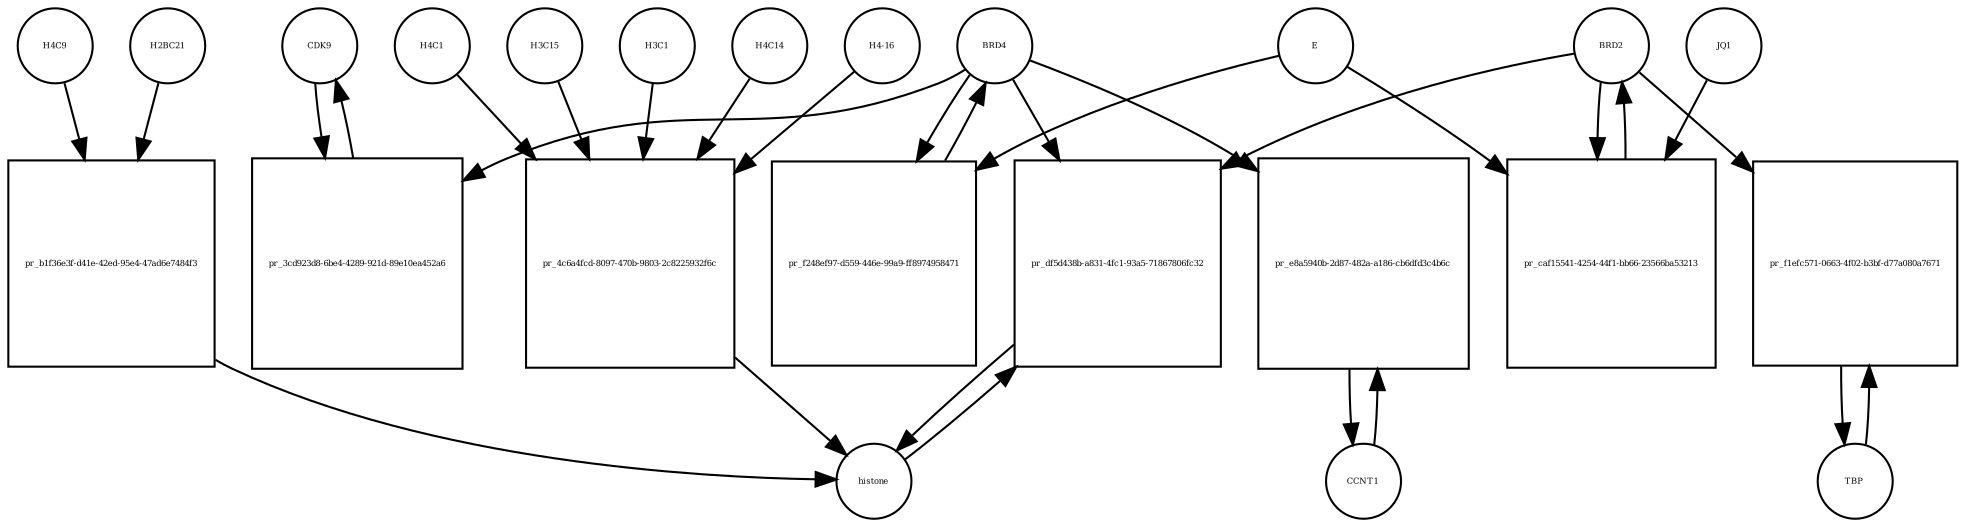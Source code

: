 strict digraph  {
CDK9 [annotation="", bipartite=0, cls=macromolecule, fontsize=4, label=CDK9, shape=circle];
"pr_3cd923d8-6be4-4289-921d-89e10ea452a6" [annotation="", bipartite=1, cls=process, fontsize=4, label="pr_3cd923d8-6be4-4289-921d-89e10ea452a6", shape=square];
BRD4 [annotation="", bipartite=0, cls=macromolecule, fontsize=4, label=BRD4, shape=circle];
CCNT1 [annotation="", bipartite=0, cls=macromolecule, fontsize=4, label=CCNT1, shape=circle];
"pr_e8a5940b-2d87-482a-a186-cb6dfd3c4b6c" [annotation="", bipartite=1, cls=process, fontsize=4, label="pr_e8a5940b-2d87-482a-a186-cb6dfd3c4b6c", shape=square];
histone [annotation="", bipartite=0, cls=complex, fontsize=4, label=histone, shape=circle];
"pr_df5d438b-a831-4fc1-93a5-71867806fc32" [annotation="", bipartite=1, cls=process, fontsize=4, label="pr_df5d438b-a831-4fc1-93a5-71867806fc32", shape=square];
BRD2 [annotation="", bipartite=0, cls=macromolecule, fontsize=4, label=BRD2, shape=circle];
"pr_f248ef97-d559-446e-99a9-ff8974958471" [annotation="", bipartite=1, cls=process, fontsize=4, label="pr_f248ef97-d559-446e-99a9-ff8974958471", shape=square];
E [annotation=urn_miriam_ncbiprotein_BCD58755, bipartite=0, cls=macromolecule, fontsize=4, label=E, shape=circle];
H4C14 [annotation="", bipartite=0, cls=macromolecule, fontsize=4, label=H4C14, shape=circle];
"pr_4c6a4fcd-8097-470b-9803-2c8225932f6c" [annotation="", bipartite=1, cls=process, fontsize=4, label="pr_4c6a4fcd-8097-470b-9803-2c8225932f6c", shape=square];
"H4-16" [annotation="", bipartite=0, cls=macromolecule, fontsize=4, label="H4-16", shape=circle];
H4C1 [annotation="", bipartite=0, cls=macromolecule, fontsize=4, label=H4C1, shape=circle];
H3C15 [annotation="", bipartite=0, cls=macromolecule, fontsize=4, label=H3C15, shape=circle];
H3C1 [annotation="", bipartite=0, cls=macromolecule, fontsize=4, label=H3C1, shape=circle];
"pr_caf15541-4254-44f1-bb66-23566ba53213" [annotation="", bipartite=1, cls=process, fontsize=4, label="pr_caf15541-4254-44f1-bb66-23566ba53213", shape=square];
JQ1 [annotation="", bipartite=0, cls=macromolecule, fontsize=4, label=JQ1, shape=circle];
TBP [annotation="", bipartite=0, cls=macromolecule, fontsize=4, label=TBP, shape=circle];
"pr_f1efc571-0663-4f02-b3bf-d77a080a7671" [annotation="", bipartite=1, cls=process, fontsize=4, label="pr_f1efc571-0663-4f02-b3bf-d77a080a7671", shape=square];
H4C9 [annotation="", bipartite=0, cls=macromolecule, fontsize=4, label=H4C9, shape=circle];
"pr_b1f36e3f-d41e-42ed-95e4-47ad6e7484f3" [annotation="", bipartite=1, cls=process, fontsize=4, label="pr_b1f36e3f-d41e-42ed-95e4-47ad6e7484f3", shape=square];
H2BC21 [annotation="", bipartite=0, cls=macromolecule, fontsize=4, label=H2BC21, shape=circle];
CDK9 -> "pr_3cd923d8-6be4-4289-921d-89e10ea452a6"  [annotation="", interaction_type=consumption];
"pr_3cd923d8-6be4-4289-921d-89e10ea452a6" -> CDK9  [annotation="", interaction_type=production];
BRD4 -> "pr_3cd923d8-6be4-4289-921d-89e10ea452a6"  [annotation=urn_miriam_taxonomy_10090, interaction_type=catalysis];
BRD4 -> "pr_e8a5940b-2d87-482a-a186-cb6dfd3c4b6c"  [annotation="", interaction_type=catalysis];
BRD4 -> "pr_df5d438b-a831-4fc1-93a5-71867806fc32"  [annotation="urn_miriam_doi_10.1038%2Fnsmb.3228.|urn_miriam_doi_10.1016%2Fj.molcel.2008.01.018", interaction_type=catalysis];
BRD4 -> "pr_f248ef97-d559-446e-99a9-ff8974958471"  [annotation="", interaction_type=consumption];
CCNT1 -> "pr_e8a5940b-2d87-482a-a186-cb6dfd3c4b6c"  [annotation="", interaction_type=consumption];
"pr_e8a5940b-2d87-482a-a186-cb6dfd3c4b6c" -> CCNT1  [annotation="", interaction_type=production];
histone -> "pr_df5d438b-a831-4fc1-93a5-71867806fc32"  [annotation="", interaction_type=consumption];
"pr_df5d438b-a831-4fc1-93a5-71867806fc32" -> histone  [annotation="", interaction_type=production];
BRD2 -> "pr_df5d438b-a831-4fc1-93a5-71867806fc32"  [annotation="urn_miriam_doi_10.1038%2Fnsmb.3228.|urn_miriam_doi_10.1016%2Fj.molcel.2008.01.018", interaction_type=catalysis];
BRD2 -> "pr_caf15541-4254-44f1-bb66-23566ba53213"  [annotation="", interaction_type=consumption];
BRD2 -> "pr_f1efc571-0663-4f02-b3bf-d77a080a7671"  [annotation="urn_miriam_doi_10.1007%2Fs11010-006-9223-6", interaction_type=catalysis];
"pr_f248ef97-d559-446e-99a9-ff8974958471" -> BRD4  [annotation="", interaction_type=production];
E -> "pr_f248ef97-d559-446e-99a9-ff8974958471"  [annotation="urn_miriam_doi_10.1038%2Fs41586-020-2286-9", interaction_type=inhibition];
E -> "pr_caf15541-4254-44f1-bb66-23566ba53213"  [annotation="urn_miriam_doi_10.1038%2Fs41586-020-2286-9|urn_miriam_doi_10.1080%2F15592294.2018.1469891", interaction_type=inhibition];
H4C14 -> "pr_4c6a4fcd-8097-470b-9803-2c8225932f6c"  [annotation="", interaction_type=consumption];
"pr_4c6a4fcd-8097-470b-9803-2c8225932f6c" -> histone  [annotation="", interaction_type=production];
"H4-16" -> "pr_4c6a4fcd-8097-470b-9803-2c8225932f6c"  [annotation="", interaction_type=consumption];
H4C1 -> "pr_4c6a4fcd-8097-470b-9803-2c8225932f6c"  [annotation="", interaction_type=consumption];
H3C15 -> "pr_4c6a4fcd-8097-470b-9803-2c8225932f6c"  [annotation="", interaction_type=consumption];
H3C1 -> "pr_4c6a4fcd-8097-470b-9803-2c8225932f6c"  [annotation="", interaction_type=consumption];
"pr_caf15541-4254-44f1-bb66-23566ba53213" -> BRD2  [annotation="", interaction_type=production];
JQ1 -> "pr_caf15541-4254-44f1-bb66-23566ba53213"  [annotation="urn_miriam_doi_10.1038%2Fs41586-020-2286-9|urn_miriam_doi_10.1080%2F15592294.2018.1469891", interaction_type=inhibition];
TBP -> "pr_f1efc571-0663-4f02-b3bf-d77a080a7671"  [annotation="", interaction_type=consumption];
"pr_f1efc571-0663-4f02-b3bf-d77a080a7671" -> TBP  [annotation="", interaction_type=production];
H4C9 -> "pr_b1f36e3f-d41e-42ed-95e4-47ad6e7484f3"  [annotation="", interaction_type=consumption];
"pr_b1f36e3f-d41e-42ed-95e4-47ad6e7484f3" -> histone  [annotation="", interaction_type=production];
H2BC21 -> "pr_b1f36e3f-d41e-42ed-95e4-47ad6e7484f3"  [annotation="", interaction_type=consumption];
}
